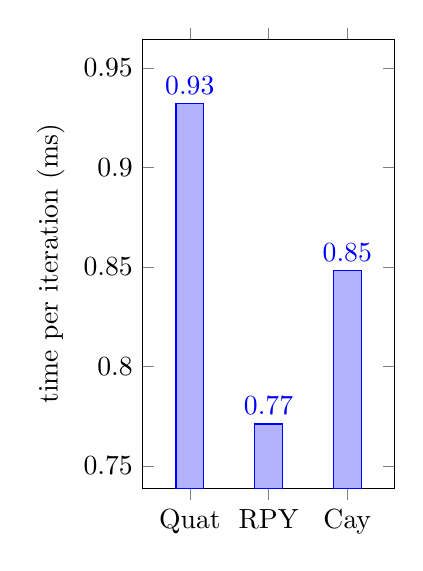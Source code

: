 % \begin{tikzpicture}
% \begin{axis}[ybar, ylabel={time per iteration (ms)}, 
%     enlarge x limits={0.1},
%     enlarge y limits=0.2,
%     legend style={at={(0.5,-0.15)
% }, anchor={north}, legend columns={-1}}, symbolic x coords={Quat,RP,MRP,RPY,Exp,Cay,dMRP,Vec}, xtick={data}, nodes near coords, nodes near coords align={vertical}]
%     \addplot
%         coordinates {
%             (Quat,0.932)
%             (RP,0.615)
%             (MRP,0.711)
%             (RPY,0.771)
%             (Exp,0.868)
%             (Cay,0.848)
%             (dMRP,0.804)
%             (Vec,0.76)
%         }
%         ;
% \end{axis}
% \end{tikzpicture}

\begin{tikzpicture}
\begin{axis}[ybar, 
    ylabel={time per iteration (ms)}, 
    x = 1cm,
    enlarge x limits={0.3},
    enlarge y limits=0.2,
    legend style={at={(0.5,-0.15) },  anchor={north}, legend columns={-1}}, 
    symbolic x coords={Quat,RPY,Cay}, 
    xtick={data}, 
    nodes near coords, 
    nodes near coords align={vertical}
    ]
    \addplot
        coordinates {
            (Quat,0.932)
            % (RP,0.615)
            % (MRP,0.711)
            (RPY,0.771)
            % (Exp,0.868)
            (Cay,0.848)
            % (dMRP,0.804)
            % (Vec,0.76)
        }
        ;
\end{axis}
\end{tikzpicture}